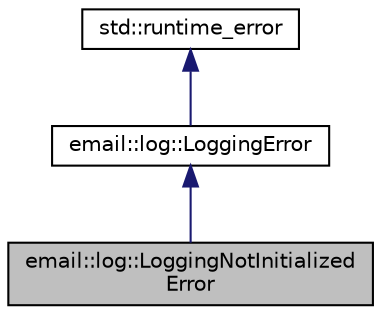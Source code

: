 digraph "email::log::LoggingNotInitializedError"
{
 // LATEX_PDF_SIZE
  edge [fontname="Helvetica",fontsize="10",labelfontname="Helvetica",labelfontsize="10"];
  node [fontname="Helvetica",fontsize="10",shape=record];
  Node1 [label="email::log::LoggingNotInitialized\lError",height=0.2,width=0.4,color="black", fillcolor="grey75", style="filled", fontcolor="black",tooltip="Error when logging is not initialized."];
  Node2 -> Node1 [dir="back",color="midnightblue",fontsize="10",style="solid",fontname="Helvetica"];
  Node2 [label="email::log::LoggingError",height=0.2,width=0.4,color="black", fillcolor="white", style="filled",URL="$classemail_1_1log_1_1LoggingError.html",tooltip="Generic logging error."];
  Node3 -> Node2 [dir="back",color="midnightblue",fontsize="10",style="solid",fontname="Helvetica"];
  Node3 [label="std::runtime_error",height=0.2,width=0.4,color="black", fillcolor="white", style="filled",URL="/home/runner/work/rmw_email/rmw_email/gen_docs/data/cppreference-doxygen-web.tag.xml$cpp/error/runtime_error.html",tooltip=" "];
}
